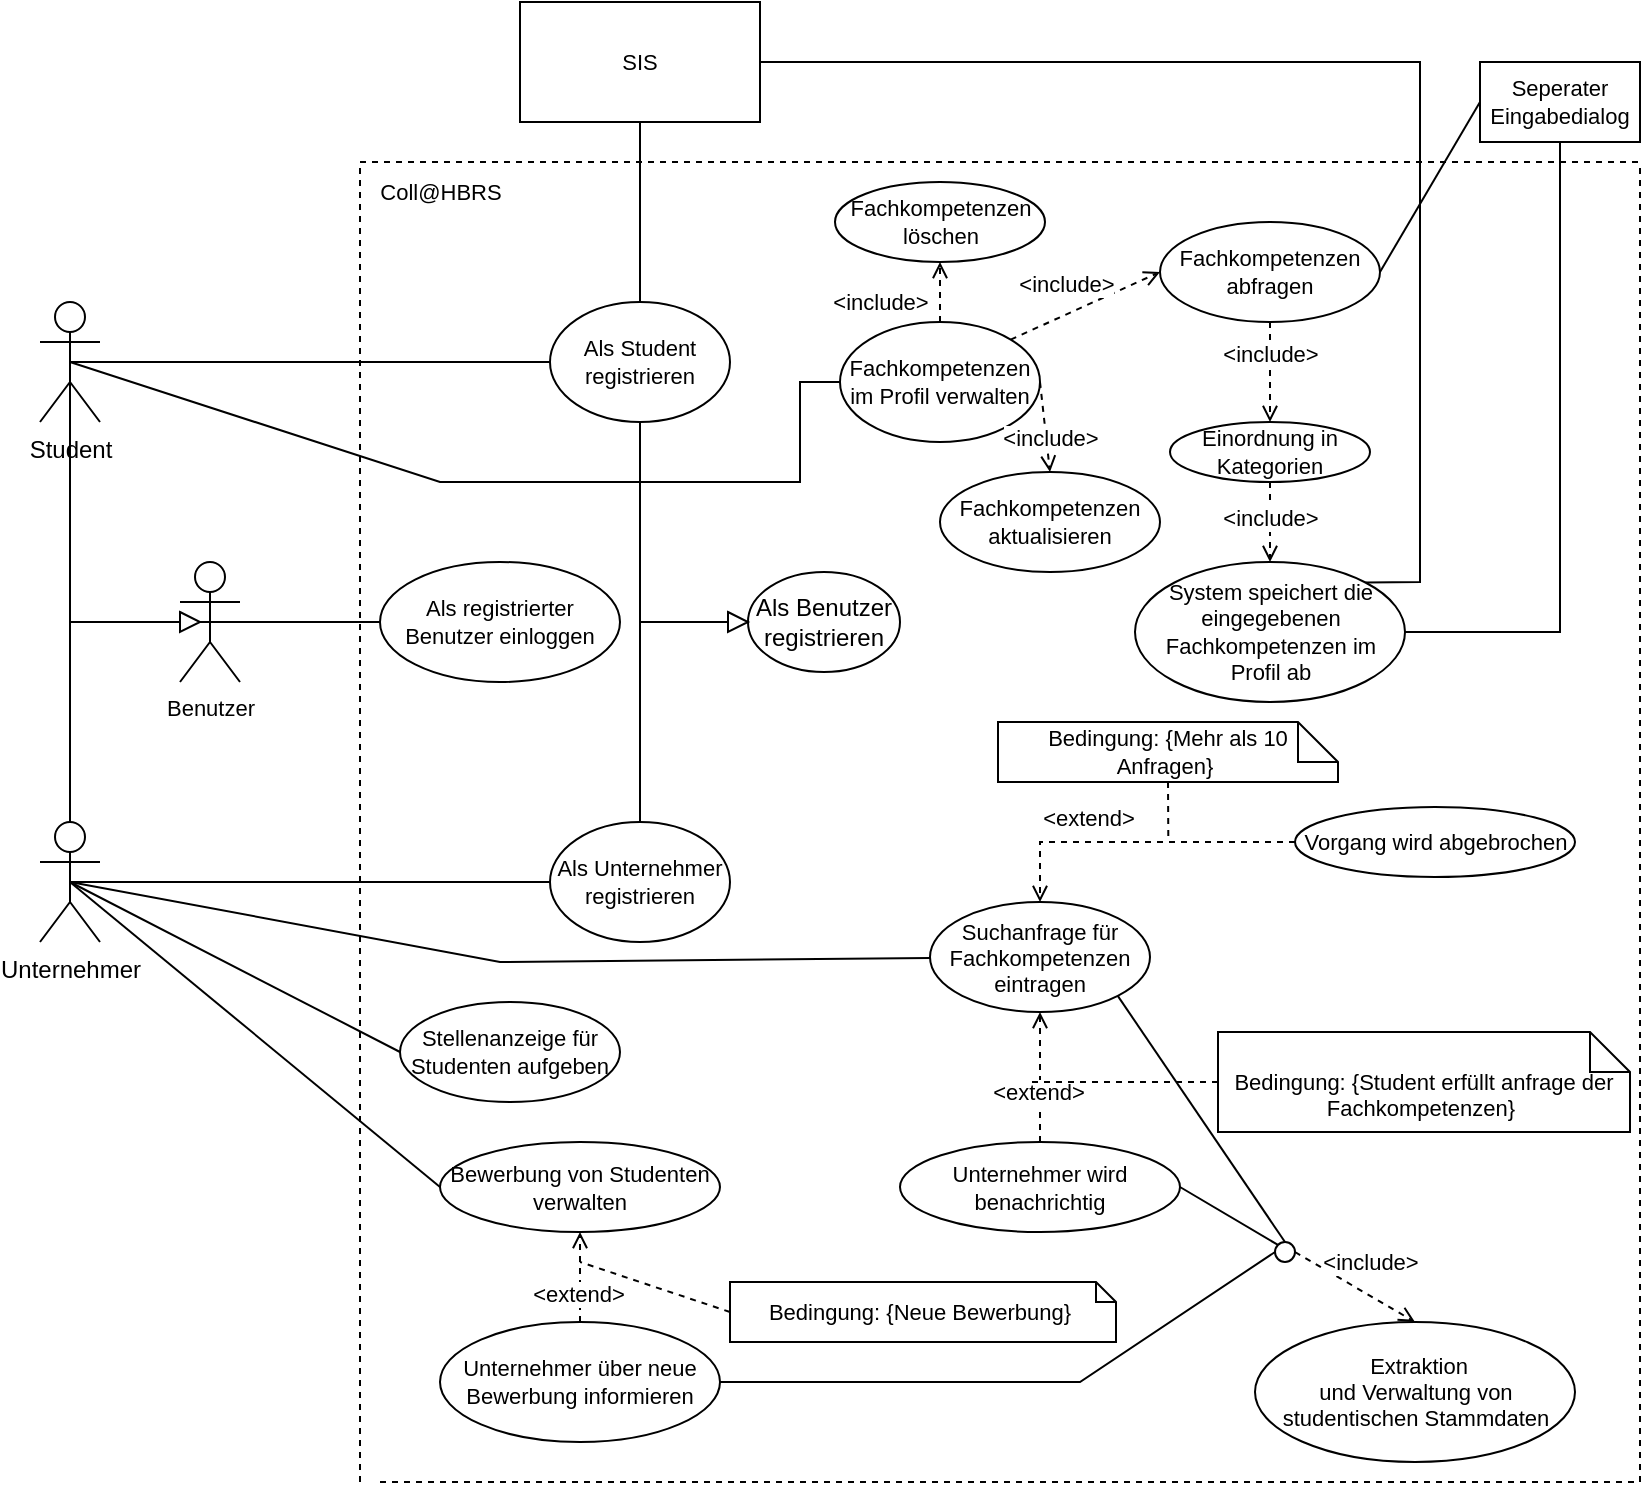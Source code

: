 <mxfile version="20.4.1" type="github"><diagram id="yYdHLpiKOn7V-xYTuKso" name="Seite-1"><mxGraphModel dx="4358" dy="3341" grid="1" gridSize="10" guides="1" tooltips="1" connect="1" arrows="1" fold="1" page="1" pageScale="1" pageWidth="827" pageHeight="1169" math="0" shadow="0"><root><mxCell id="0"/><mxCell id="1" parent="0"/><mxCell id="eU06C_vdpE9B9NxVVwzA-37" style="edgeStyle=none;shape=connector;rounded=0;orthogonalLoop=1;jettySize=auto;html=1;exitX=0.5;exitY=0.5;exitDx=0;exitDy=0;exitPerimeter=0;labelBackgroundColor=default;strokeColor=default;fontFamily=Helvetica;fontSize=11;fontColor=default;endArrow=none;" edge="1" parent="1" source="eU06C_vdpE9B9NxVVwzA-1"><mxGeometry relative="1" as="geometry"><mxPoint x="-1627" y="-2010" as="targetPoint"/></mxGeometry></mxCell><mxCell id="eU06C_vdpE9B9NxVVwzA-49" style="edgeStyle=none;shape=connector;rounded=0;orthogonalLoop=1;jettySize=auto;html=1;exitX=0.5;exitY=0.5;exitDx=0;exitDy=0;exitPerimeter=0;labelBackgroundColor=default;strokeColor=default;fontFamily=Helvetica;fontSize=11;fontColor=default;endArrow=none;entryX=0;entryY=0.5;entryDx=0;entryDy=0;" edge="1" parent="1" source="eU06C_vdpE9B9NxVVwzA-1" target="eU06C_vdpE9B9NxVVwzA-48"><mxGeometry relative="1" as="geometry"><mxPoint x="-1442" y="-2080" as="targetPoint"/><Array as="points"><mxPoint x="-1442" y="-2080"/><mxPoint x="-1262" y="-2080"/><mxPoint x="-1262" y="-2130"/></Array></mxGeometry></mxCell><mxCell id="eU06C_vdpE9B9NxVVwzA-1" value="Student" style="shape=umlActor;verticalLabelPosition=bottom;verticalAlign=top;html=1;outlineConnect=0;" vertex="1" parent="1"><mxGeometry x="-1642" y="-2170" width="30" height="60" as="geometry"/></mxCell><mxCell id="eU06C_vdpE9B9NxVVwzA-18" style="edgeStyle=none;shape=connector;rounded=0;orthogonalLoop=1;jettySize=auto;html=1;exitX=0.5;exitY=0.5;exitDx=0;exitDy=0;exitPerimeter=0;labelBackgroundColor=default;strokeColor=default;fontFamily=Helvetica;fontSize=11;fontColor=default;endArrow=none;entryX=0;entryY=0.5;entryDx=0;entryDy=0;" edge="1" parent="1" source="eU06C_vdpE9B9NxVVwzA-4" target="eU06C_vdpE9B9NxVVwzA-27"><mxGeometry relative="1" as="geometry"><mxPoint x="-1462" y="-1940" as="targetPoint"/></mxGeometry></mxCell><mxCell id="eU06C_vdpE9B9NxVVwzA-36" style="edgeStyle=none;shape=connector;rounded=0;orthogonalLoop=1;jettySize=auto;html=1;exitX=0.5;exitY=0;exitDx=0;exitDy=0;exitPerimeter=0;entryX=0.5;entryY=0.5;entryDx=0;entryDy=0;entryPerimeter=0;labelBackgroundColor=default;strokeColor=default;fontFamily=Helvetica;fontSize=11;fontColor=default;endArrow=none;" edge="1" parent="1" source="eU06C_vdpE9B9NxVVwzA-4" target="eU06C_vdpE9B9NxVVwzA-20"><mxGeometry relative="1" as="geometry"><Array as="points"><mxPoint x="-1627" y="-2010"/></Array></mxGeometry></mxCell><mxCell id="eU06C_vdpE9B9NxVVwzA-79" style="edgeStyle=none;shape=connector;rounded=0;orthogonalLoop=1;jettySize=auto;html=1;exitX=0.5;exitY=0.5;exitDx=0;exitDy=0;exitPerimeter=0;entryX=0;entryY=0.5;entryDx=0;entryDy=0;labelBackgroundColor=default;strokeColor=default;fontFamily=Helvetica;fontSize=11;fontColor=default;endArrow=none;endFill=0;" edge="1" parent="1" source="eU06C_vdpE9B9NxVVwzA-4" target="eU06C_vdpE9B9NxVVwzA-78"><mxGeometry relative="1" as="geometry"/></mxCell><mxCell id="eU06C_vdpE9B9NxVVwzA-81" style="edgeStyle=none;shape=connector;rounded=0;orthogonalLoop=1;jettySize=auto;html=1;exitX=0.5;exitY=0.5;exitDx=0;exitDy=0;exitPerimeter=0;labelBackgroundColor=default;strokeColor=default;fontFamily=Helvetica;fontSize=11;fontColor=default;endArrow=none;endFill=0;" edge="1" parent="1" source="eU06C_vdpE9B9NxVVwzA-4" target="eU06C_vdpE9B9NxVVwzA-80"><mxGeometry relative="1" as="geometry"><Array as="points"><mxPoint x="-1412" y="-1840"/></Array></mxGeometry></mxCell><mxCell id="eU06C_vdpE9B9NxVVwzA-96" style="edgeStyle=none;shape=connector;rounded=0;orthogonalLoop=1;jettySize=auto;html=1;exitX=0.5;exitY=0.5;exitDx=0;exitDy=0;exitPerimeter=0;entryX=0;entryY=0.5;entryDx=0;entryDy=0;labelBackgroundColor=default;strokeColor=default;fontFamily=Helvetica;fontSize=11;fontColor=default;endArrow=none;endFill=0;" edge="1" parent="1" source="eU06C_vdpE9B9NxVVwzA-4" target="eU06C_vdpE9B9NxVVwzA-95"><mxGeometry relative="1" as="geometry"/></mxCell><mxCell id="eU06C_vdpE9B9NxVVwzA-4" value="Unternehmer" style="shape=umlActor;verticalLabelPosition=bottom;verticalAlign=top;html=1;outlineConnect=0;" vertex="1" parent="1"><mxGeometry x="-1642" y="-1910" width="30" height="60" as="geometry"/></mxCell><mxCell id="eU06C_vdpE9B9NxVVwzA-6" value="" style="endArrow=none;dashed=1;html=1;rounded=0;" edge="1" parent="1"><mxGeometry width="50" height="50" relative="1" as="geometry"><mxPoint x="-1482" y="-2240" as="sourcePoint"/><mxPoint x="-842" y="-2240" as="targetPoint"/></mxGeometry></mxCell><mxCell id="eU06C_vdpE9B9NxVVwzA-7" value="" style="endArrow=none;dashed=1;html=1;rounded=0;" edge="1" parent="1"><mxGeometry width="50" height="50" relative="1" as="geometry"><mxPoint x="-1482" y="-1580" as="sourcePoint"/><mxPoint x="-1482" y="-2240" as="targetPoint"/></mxGeometry></mxCell><mxCell id="eU06C_vdpE9B9NxVVwzA-9" value="" style="endArrow=none;dashed=1;html=1;rounded=0;" edge="1" parent="1"><mxGeometry width="50" height="50" relative="1" as="geometry"><mxPoint x="-842" y="-1580" as="sourcePoint"/><mxPoint x="-842" y="-2240" as="targetPoint"/></mxGeometry></mxCell><mxCell id="eU06C_vdpE9B9NxVVwzA-35" style="edgeStyle=none;shape=connector;rounded=0;orthogonalLoop=1;jettySize=auto;html=1;exitX=0;exitY=0.5;exitDx=0;exitDy=0;labelBackgroundColor=default;strokeColor=default;fontFamily=Helvetica;fontSize=11;fontColor=default;endArrow=none;startArrow=none;" edge="1" parent="1" source="eU06C_vdpE9B9NxVVwzA-38"><mxGeometry relative="1" as="geometry"><mxPoint x="-1342" y="-2010" as="targetPoint"/></mxGeometry></mxCell><mxCell id="eU06C_vdpE9B9NxVVwzA-10" value="Als Benutzer registrieren" style="ellipse;whiteSpace=wrap;html=1;" vertex="1" parent="1"><mxGeometry x="-1288" y="-2035" width="76" height="50" as="geometry"/></mxCell><mxCell id="eU06C_vdpE9B9NxVVwzA-16" value="" style="endArrow=none;html=1;rounded=0;exitX=0.5;exitY=0.5;exitDx=0;exitDy=0;exitPerimeter=0;entryX=0;entryY=0.5;entryDx=0;entryDy=0;" edge="1" parent="1" source="eU06C_vdpE9B9NxVVwzA-1" target="eU06C_vdpE9B9NxVVwzA-26"><mxGeometry width="50" height="50" relative="1" as="geometry"><mxPoint x="-1442" y="-2120" as="sourcePoint"/><mxPoint x="-1462" y="-2190" as="targetPoint"/></mxGeometry></mxCell><mxCell id="eU06C_vdpE9B9NxVVwzA-45" style="edgeStyle=none;shape=connector;rounded=0;orthogonalLoop=1;jettySize=auto;html=1;exitX=0.5;exitY=0.5;exitDx=0;exitDy=0;exitPerimeter=0;entryX=0;entryY=0.5;entryDx=0;entryDy=0;labelBackgroundColor=default;strokeColor=default;fontFamily=Helvetica;fontSize=11;fontColor=default;endArrow=none;" edge="1" parent="1" source="eU06C_vdpE9B9NxVVwzA-20" target="eU06C_vdpE9B9NxVVwzA-44"><mxGeometry relative="1" as="geometry"/></mxCell><mxCell id="eU06C_vdpE9B9NxVVwzA-20" value="Benutzer&lt;br&gt;" style="shape=umlActor;verticalLabelPosition=bottom;verticalAlign=top;html=1;outlineConnect=0;fontFamily=Helvetica;fontSize=11;fontColor=default;" vertex="1" parent="1"><mxGeometry x="-1572" y="-2040" width="30" height="60" as="geometry"/></mxCell><mxCell id="eU06C_vdpE9B9NxVVwzA-30" style="edgeStyle=none;shape=connector;rounded=0;orthogonalLoop=1;jettySize=auto;html=1;exitX=0.5;exitY=1;exitDx=0;exitDy=0;labelBackgroundColor=default;strokeColor=default;fontFamily=Helvetica;fontSize=11;fontColor=default;endArrow=none;" edge="1" parent="1" source="eU06C_vdpE9B9NxVVwzA-26"><mxGeometry relative="1" as="geometry"><mxPoint x="-1342" y="-2000" as="targetPoint"/></mxGeometry></mxCell><mxCell id="eU06C_vdpE9B9NxVVwzA-47" style="edgeStyle=none;shape=connector;rounded=0;orthogonalLoop=1;jettySize=auto;html=1;exitX=0.5;exitY=0;exitDx=0;exitDy=0;entryX=0.5;entryY=1;entryDx=0;entryDy=0;labelBackgroundColor=default;strokeColor=default;fontFamily=Helvetica;fontSize=11;fontColor=default;endArrow=none;" edge="1" parent="1" source="eU06C_vdpE9B9NxVVwzA-26" target="eU06C_vdpE9B9NxVVwzA-46"><mxGeometry relative="1" as="geometry"/></mxCell><mxCell id="eU06C_vdpE9B9NxVVwzA-26" value="Als Student &lt;br&gt;registrieren" style="ellipse;whiteSpace=wrap;html=1;fontFamily=Helvetica;fontSize=11;fontColor=default;" vertex="1" parent="1"><mxGeometry x="-1387" y="-2170" width="90" height="60" as="geometry"/></mxCell><mxCell id="eU06C_vdpE9B9NxVVwzA-31" style="edgeStyle=none;shape=connector;rounded=0;orthogonalLoop=1;jettySize=auto;html=1;exitX=0.5;exitY=0;exitDx=0;exitDy=0;labelBackgroundColor=default;strokeColor=default;fontFamily=Helvetica;fontSize=11;fontColor=default;endArrow=none;" edge="1" parent="1" source="eU06C_vdpE9B9NxVVwzA-27"><mxGeometry relative="1" as="geometry"><mxPoint x="-1342" y="-2000" as="targetPoint"/></mxGeometry></mxCell><mxCell id="eU06C_vdpE9B9NxVVwzA-27" value="Als Unternehmer&lt;br&gt;registrieren" style="ellipse;whiteSpace=wrap;html=1;fontFamily=Helvetica;fontSize=11;fontColor=default;" vertex="1" parent="1"><mxGeometry x="-1387" y="-1910" width="90" height="60" as="geometry"/></mxCell><mxCell id="eU06C_vdpE9B9NxVVwzA-39" value="" style="triangle;whiteSpace=wrap;html=1;fontFamily=Helvetica;fontSize=11;fontColor=default;" vertex="1" parent="1"><mxGeometry x="-1572" y="-2015" width="10" height="10" as="geometry"/></mxCell><mxCell id="eU06C_vdpE9B9NxVVwzA-43" style="edgeStyle=none;shape=connector;rounded=0;orthogonalLoop=1;jettySize=auto;html=1;exitX=0;exitY=0.5;exitDx=0;exitDy=0;labelBackgroundColor=default;strokeColor=default;fontFamily=Helvetica;fontSize=11;fontColor=default;endArrow=none;" edge="1" parent="1" source="eU06C_vdpE9B9NxVVwzA-38"><mxGeometry relative="1" as="geometry"><mxPoint x="-1302" y="-2010" as="targetPoint"/></mxGeometry></mxCell><mxCell id="eU06C_vdpE9B9NxVVwzA-38" value="" style="triangle;whiteSpace=wrap;html=1;fontFamily=Helvetica;fontSize=11;fontColor=default;" vertex="1" parent="1"><mxGeometry x="-1298" y="-2015" width="10" height="10" as="geometry"/></mxCell><mxCell id="eU06C_vdpE9B9NxVVwzA-41" value="" style="edgeStyle=none;shape=connector;rounded=0;orthogonalLoop=1;jettySize=auto;html=1;exitX=0;exitY=0.5;exitDx=0;exitDy=0;labelBackgroundColor=default;strokeColor=default;fontFamily=Helvetica;fontSize=11;fontColor=default;endArrow=none;" edge="1" parent="1" source="eU06C_vdpE9B9NxVVwzA-10" target="eU06C_vdpE9B9NxVVwzA-38"><mxGeometry relative="1" as="geometry"><mxPoint x="-1392" y="-2010" as="targetPoint"/><mxPoint x="-1348" y="-2010" as="sourcePoint"/></mxGeometry></mxCell><mxCell id="eU06C_vdpE9B9NxVVwzA-42" value="Coll@HBRS" style="text;html=1;align=center;verticalAlign=middle;resizable=0;points=[];autosize=1;strokeColor=none;fillColor=none;fontSize=11;fontFamily=Helvetica;fontColor=default;" vertex="1" parent="1"><mxGeometry x="-1482" y="-2240" width="80" height="30" as="geometry"/></mxCell><mxCell id="eU06C_vdpE9B9NxVVwzA-44" value="Als registrierter&lt;br&gt;Benutzer einloggen" style="ellipse;whiteSpace=wrap;html=1;fontFamily=Helvetica;fontSize=11;fontColor=default;" vertex="1" parent="1"><mxGeometry x="-1472" y="-2040" width="120" height="60" as="geometry"/></mxCell><mxCell id="eU06C_vdpE9B9NxVVwzA-46" value="SIS" style="rounded=0;whiteSpace=wrap;html=1;fontFamily=Helvetica;fontSize=11;fontColor=default;" vertex="1" parent="1"><mxGeometry x="-1402" y="-2320" width="120" height="60" as="geometry"/></mxCell><mxCell id="eU06C_vdpE9B9NxVVwzA-48" value="Fachkompetenzen im Profil verwalten" style="ellipse;whiteSpace=wrap;html=1;fontFamily=Helvetica;fontSize=11;fontColor=default;" vertex="1" parent="1"><mxGeometry x="-1242" y="-2160" width="100" height="60" as="geometry"/></mxCell><mxCell id="eU06C_vdpE9B9NxVVwzA-68" style="edgeStyle=none;shape=connector;rounded=0;orthogonalLoop=1;jettySize=auto;html=1;exitX=1;exitY=0.5;exitDx=0;exitDy=0;entryX=0;entryY=0.5;entryDx=0;entryDy=0;labelBackgroundColor=default;strokeColor=default;fontFamily=Helvetica;fontSize=11;fontColor=default;endArrow=none;endFill=0;" edge="1" parent="1" source="eU06C_vdpE9B9NxVVwzA-50" target="eU06C_vdpE9B9NxVVwzA-67"><mxGeometry relative="1" as="geometry"/></mxCell><mxCell id="eU06C_vdpE9B9NxVVwzA-50" value="Fachkompetenzen abfragen" style="ellipse;whiteSpace=wrap;html=1;fontFamily=Helvetica;fontSize=11;fontColor=default;" vertex="1" parent="1"><mxGeometry x="-1082" y="-2210" width="110" height="50" as="geometry"/></mxCell><mxCell id="eU06C_vdpE9B9NxVVwzA-55" value="" style="endArrow=open;dashed=1;html=1;rounded=0;labelBackgroundColor=default;strokeColor=default;fontFamily=Helvetica;fontSize=11;fontColor=default;exitX=1;exitY=0;exitDx=0;exitDy=0;entryX=0;entryY=0.5;entryDx=0;entryDy=0;endFill=0;" edge="1" parent="1" source="eU06C_vdpE9B9NxVVwzA-48" target="eU06C_vdpE9B9NxVVwzA-50"><mxGeometry width="50" height="50" relative="1" as="geometry"><mxPoint x="-1062" y="-2040" as="sourcePoint"/><mxPoint x="-1012" y="-2090" as="targetPoint"/></mxGeometry></mxCell><mxCell id="eU06C_vdpE9B9NxVVwzA-59" value="&amp;lt;include&amp;gt;" style="edgeLabel;html=1;align=center;verticalAlign=middle;resizable=0;points=[];fontSize=11;fontFamily=Helvetica;fontColor=default;" vertex="1" connectable="0" parent="eU06C_vdpE9B9NxVVwzA-55"><mxGeometry x="-0.266" relative="1" as="geometry"><mxPoint y="-16" as="offset"/></mxGeometry></mxCell><mxCell id="eU06C_vdpE9B9NxVVwzA-56" style="edgeStyle=none;shape=connector;rounded=0;orthogonalLoop=1;jettySize=auto;html=1;exitX=0;exitY=0.5;exitDx=0;exitDy=0;labelBackgroundColor=default;strokeColor=default;fontFamily=Helvetica;fontSize=11;fontColor=default;endArrow=none;" edge="1" parent="1" source="eU06C_vdpE9B9NxVVwzA-50" target="eU06C_vdpE9B9NxVVwzA-50"><mxGeometry relative="1" as="geometry"/></mxCell><mxCell id="eU06C_vdpE9B9NxVVwzA-70" style="edgeStyle=none;shape=connector;rounded=0;orthogonalLoop=1;jettySize=auto;html=1;exitX=0.5;exitY=1;exitDx=0;exitDy=0;entryX=0.5;entryY=0;entryDx=0;entryDy=0;labelBackgroundColor=default;strokeColor=default;fontFamily=Helvetica;fontSize=11;fontColor=default;endArrow=open;endFill=0;dashed=1;" edge="1" parent="1" source="eU06C_vdpE9B9NxVVwzA-60" target="eU06C_vdpE9B9NxVVwzA-66"><mxGeometry relative="1" as="geometry"/></mxCell><mxCell id="eU06C_vdpE9B9NxVVwzA-71" value="&amp;lt;include&amp;gt;" style="edgeLabel;html=1;align=center;verticalAlign=middle;resizable=0;points=[];fontSize=11;fontFamily=Helvetica;fontColor=default;" vertex="1" connectable="0" parent="eU06C_vdpE9B9NxVVwzA-70"><mxGeometry x="-0.48" relative="1" as="geometry"><mxPoint y="7" as="offset"/></mxGeometry></mxCell><mxCell id="eU06C_vdpE9B9NxVVwzA-60" value="Einordnung in Kategorien" style="ellipse;whiteSpace=wrap;html=1;fontFamily=Helvetica;fontSize=11;fontColor=default;" vertex="1" parent="1"><mxGeometry x="-1077" y="-2110" width="100" height="30" as="geometry"/></mxCell><mxCell id="eU06C_vdpE9B9NxVVwzA-63" value="" style="endArrow=open;html=1;rounded=0;labelBackgroundColor=default;strokeColor=default;fontFamily=Helvetica;fontSize=11;fontColor=default;shape=connector;exitX=0.5;exitY=1;exitDx=0;exitDy=0;entryX=0.5;entryY=0;entryDx=0;entryDy=0;dashed=1;endFill=0;" edge="1" parent="1" source="eU06C_vdpE9B9NxVVwzA-50" target="eU06C_vdpE9B9NxVVwzA-60"><mxGeometry width="50" height="50" relative="1" as="geometry"><mxPoint x="-1032" y="-1960" as="sourcePoint"/><mxPoint x="-982" y="-2010" as="targetPoint"/></mxGeometry></mxCell><mxCell id="eU06C_vdpE9B9NxVVwzA-65" value="&amp;lt;include&amp;gt;" style="edgeLabel;html=1;align=center;verticalAlign=middle;resizable=0;points=[];fontSize=11;fontFamily=Helvetica;fontColor=default;" vertex="1" connectable="0" parent="eU06C_vdpE9B9NxVVwzA-63"><mxGeometry x="-0.38" relative="1" as="geometry"><mxPoint as="offset"/></mxGeometry></mxCell><mxCell id="eU06C_vdpE9B9NxVVwzA-69" style="edgeStyle=none;shape=connector;rounded=0;orthogonalLoop=1;jettySize=auto;html=1;exitX=1;exitY=0.5;exitDx=0;exitDy=0;entryX=0.5;entryY=1;entryDx=0;entryDy=0;labelBackgroundColor=default;strokeColor=default;fontFamily=Helvetica;fontSize=11;fontColor=default;endArrow=none;endFill=0;" edge="1" parent="1" source="eU06C_vdpE9B9NxVVwzA-66" target="eU06C_vdpE9B9NxVVwzA-67"><mxGeometry relative="1" as="geometry"><Array as="points"><mxPoint x="-882" y="-2005"/></Array></mxGeometry></mxCell><mxCell id="eU06C_vdpE9B9NxVVwzA-105" style="edgeStyle=none;shape=connector;rounded=0;orthogonalLoop=1;jettySize=auto;html=1;exitX=1;exitY=0;exitDx=0;exitDy=0;labelBackgroundColor=default;strokeColor=default;fontFamily=Helvetica;fontSize=11;fontColor=default;endArrow=none;endFill=0;entryX=1;entryY=0.5;entryDx=0;entryDy=0;" edge="1" parent="1" source="eU06C_vdpE9B9NxVVwzA-66" target="eU06C_vdpE9B9NxVVwzA-46"><mxGeometry relative="1" as="geometry"><mxPoint x="-952" y="-2029" as="targetPoint"/><Array as="points"><mxPoint x="-952" y="-2030"/><mxPoint x="-952" y="-2290"/></Array></mxGeometry></mxCell><mxCell id="eU06C_vdpE9B9NxVVwzA-66" value="System speichert die eingegebenen Fachkompetenzen im Profil ab" style="ellipse;whiteSpace=wrap;html=1;fontFamily=Helvetica;fontSize=11;fontColor=default;" vertex="1" parent="1"><mxGeometry x="-1094.5" y="-2040" width="135" height="70" as="geometry"/></mxCell><mxCell id="eU06C_vdpE9B9NxVVwzA-67" value="Seperater Eingabedialog" style="rounded=0;whiteSpace=wrap;html=1;fontFamily=Helvetica;fontSize=11;fontColor=default;" vertex="1" parent="1"><mxGeometry x="-922" y="-2290" width="80" height="40" as="geometry"/></mxCell><mxCell id="eU06C_vdpE9B9NxVVwzA-72" value="Fachkompetenzen löschen" style="ellipse;whiteSpace=wrap;html=1;fontFamily=Helvetica;fontSize=11;fontColor=default;" vertex="1" parent="1"><mxGeometry x="-1244.5" y="-2230" width="105" height="40" as="geometry"/></mxCell><mxCell id="eU06C_vdpE9B9NxVVwzA-73" value="" style="endArrow=open;dashed=1;html=1;rounded=0;labelBackgroundColor=default;strokeColor=default;fontFamily=Helvetica;fontSize=11;fontColor=default;exitX=0.5;exitY=0;exitDx=0;exitDy=0;entryX=0.5;entryY=1;entryDx=0;entryDy=0;endFill=0;" edge="1" parent="1" target="eU06C_vdpE9B9NxVVwzA-72" source="eU06C_vdpE9B9NxVVwzA-48"><mxGeometry width="50" height="50" relative="1" as="geometry"><mxPoint x="-1122.004" y="-1878.284" as="sourcePoint"/><mxPoint x="-984.43" y="-1800" as="targetPoint"/></mxGeometry></mxCell><mxCell id="eU06C_vdpE9B9NxVVwzA-74" value="&amp;lt;include&amp;gt;" style="edgeLabel;html=1;align=center;verticalAlign=middle;resizable=0;points=[];fontSize=11;fontFamily=Helvetica;fontColor=default;" vertex="1" connectable="0" parent="eU06C_vdpE9B9NxVVwzA-73"><mxGeometry x="-0.266" relative="1" as="geometry"><mxPoint x="-30" y="1" as="offset"/></mxGeometry></mxCell><mxCell id="eU06C_vdpE9B9NxVVwzA-75" value="Fachkompetenzen aktualisieren" style="ellipse;whiteSpace=wrap;html=1;fontFamily=Helvetica;fontSize=11;fontColor=default;" vertex="1" parent="1"><mxGeometry x="-1192" y="-2085" width="110" height="50" as="geometry"/></mxCell><mxCell id="eU06C_vdpE9B9NxVVwzA-76" value="" style="endArrow=open;dashed=1;html=1;rounded=0;labelBackgroundColor=default;strokeColor=default;fontFamily=Helvetica;fontSize=11;fontColor=default;exitX=1;exitY=0.5;exitDx=0;exitDy=0;entryX=0.5;entryY=0;entryDx=0;entryDy=0;endFill=0;" edge="1" parent="1" target="eU06C_vdpE9B9NxVVwzA-75" source="eU06C_vdpE9B9NxVVwzA-48"><mxGeometry width="50" height="50" relative="1" as="geometry"><mxPoint x="-1162.004" y="-1868.284" as="sourcePoint"/><mxPoint x="-1024.43" y="-1790" as="targetPoint"/></mxGeometry></mxCell><mxCell id="eU06C_vdpE9B9NxVVwzA-77" value="&amp;lt;include&amp;gt;" style="edgeLabel;html=1;align=center;verticalAlign=middle;resizable=0;points=[];fontSize=11;fontFamily=Helvetica;fontColor=default;" vertex="1" connectable="0" parent="eU06C_vdpE9B9NxVVwzA-76"><mxGeometry x="-0.266" relative="1" as="geometry"><mxPoint x="3" y="11" as="offset"/></mxGeometry></mxCell><mxCell id="eU06C_vdpE9B9NxVVwzA-78" value="Stellenanzeige für Studenten aufgeben" style="ellipse;whiteSpace=wrap;html=1;fontFamily=Helvetica;fontSize=11;fontColor=default;" vertex="1" parent="1"><mxGeometry x="-1462" y="-1820" width="110" height="50" as="geometry"/></mxCell><mxCell id="eU06C_vdpE9B9NxVVwzA-83" style="edgeStyle=none;shape=connector;rounded=0;orthogonalLoop=1;jettySize=auto;html=1;entryX=0.5;entryY=0;entryDx=0;entryDy=0;labelBackgroundColor=default;strokeColor=default;fontFamily=Helvetica;fontSize=11;fontColor=default;endArrow=open;endFill=0;dashed=1;exitX=0;exitY=0.5;exitDx=0;exitDy=0;" edge="1" parent="1" source="eU06C_vdpE9B9NxVVwzA-82" target="eU06C_vdpE9B9NxVVwzA-80"><mxGeometry relative="1" as="geometry"><mxPoint x="-1057" y="-1860" as="sourcePoint"/><Array as="points"><mxPoint x="-1107" y="-1900"/><mxPoint x="-1142" y="-1900"/></Array></mxGeometry></mxCell><mxCell id="eU06C_vdpE9B9NxVVwzA-84" value="&amp;lt;extend&amp;gt;" style="edgeLabel;html=1;align=center;verticalAlign=middle;resizable=0;points=[];fontSize=11;fontFamily=Helvetica;fontColor=default;" vertex="1" connectable="0" parent="eU06C_vdpE9B9NxVVwzA-83"><mxGeometry x="0.372" y="1" relative="1" as="geometry"><mxPoint x="4" y="-13" as="offset"/></mxGeometry></mxCell><mxCell id="eU06C_vdpE9B9NxVVwzA-109" style="edgeStyle=none;shape=connector;rounded=0;orthogonalLoop=1;jettySize=auto;html=1;exitX=1;exitY=1;exitDx=0;exitDy=0;entryX=0.5;entryY=0;entryDx=0;entryDy=0;labelBackgroundColor=default;strokeColor=default;fontFamily=Helvetica;fontSize=11;fontColor=default;endArrow=none;endFill=0;" edge="1" parent="1" source="eU06C_vdpE9B9NxVVwzA-80" target="eU06C_vdpE9B9NxVVwzA-107"><mxGeometry relative="1" as="geometry"/></mxCell><mxCell id="eU06C_vdpE9B9NxVVwzA-80" value="Suchanfrage für Fachkompetenzen eintragen" style="ellipse;whiteSpace=wrap;html=1;fontFamily=Helvetica;fontSize=11;fontColor=default;" vertex="1" parent="1"><mxGeometry x="-1197" y="-1870" width="110" height="55" as="geometry"/></mxCell><mxCell id="eU06C_vdpE9B9NxVVwzA-82" value="Vorgang wird abgebrochen" style="ellipse;whiteSpace=wrap;html=1;fontFamily=Helvetica;fontSize=11;fontColor=default;" vertex="1" parent="1"><mxGeometry x="-1014.5" y="-1917.5" width="140" height="35" as="geometry"/></mxCell><mxCell id="eU06C_vdpE9B9NxVVwzA-88" style="edgeStyle=none;shape=connector;rounded=0;orthogonalLoop=1;jettySize=auto;html=1;exitX=0.5;exitY=1;exitDx=0;exitDy=0;exitPerimeter=0;labelBackgroundColor=default;strokeColor=default;fontFamily=Helvetica;fontSize=11;fontColor=default;endArrow=none;endFill=0;dashed=1;" edge="1" parent="1" source="eU06C_vdpE9B9NxVVwzA-87"><mxGeometry relative="1" as="geometry"><mxPoint x="-1077.833" y="-1900" as="targetPoint"/></mxGeometry></mxCell><mxCell id="eU06C_vdpE9B9NxVVwzA-87" value="Bedingung: {Mehr als 10 Anfragen}&amp;nbsp;" style="shape=note;size=20;whiteSpace=wrap;html=1;fontFamily=Helvetica;fontSize=11;fontColor=default;" vertex="1" parent="1"><mxGeometry x="-1163" y="-1960" width="170" height="30" as="geometry"/></mxCell><mxCell id="eU06C_vdpE9B9NxVVwzA-92" style="edgeStyle=none;shape=connector;rounded=0;orthogonalLoop=1;jettySize=auto;html=1;exitX=0.5;exitY=0;exitDx=0;exitDy=0;entryX=0.5;entryY=1;entryDx=0;entryDy=0;labelBackgroundColor=default;strokeColor=default;fontFamily=Helvetica;fontSize=11;fontColor=default;endArrow=open;endFill=0;dashed=1;" edge="1" parent="1" source="eU06C_vdpE9B9NxVVwzA-89" target="eU06C_vdpE9B9NxVVwzA-80"><mxGeometry relative="1" as="geometry"><Array as="points"><mxPoint x="-1142" y="-1780"/></Array></mxGeometry></mxCell><mxCell id="eU06C_vdpE9B9NxVVwzA-94" value="&amp;lt;extend&amp;gt;" style="edgeLabel;html=1;align=center;verticalAlign=middle;resizable=0;points=[];fontSize=11;fontFamily=Helvetica;fontColor=default;" vertex="1" connectable="0" parent="eU06C_vdpE9B9NxVVwzA-92"><mxGeometry x="-0.212" y="1" relative="1" as="geometry"><mxPoint as="offset"/></mxGeometry></mxCell><mxCell id="eU06C_vdpE9B9NxVVwzA-110" style="edgeStyle=none;shape=connector;rounded=0;orthogonalLoop=1;jettySize=auto;html=1;exitX=1;exitY=0.5;exitDx=0;exitDy=0;entryX=0;entryY=0;entryDx=0;entryDy=0;labelBackgroundColor=default;strokeColor=default;fontFamily=Helvetica;fontSize=11;fontColor=default;endArrow=none;endFill=0;" edge="1" parent="1" source="eU06C_vdpE9B9NxVVwzA-89" target="eU06C_vdpE9B9NxVVwzA-107"><mxGeometry relative="1" as="geometry"/></mxCell><mxCell id="eU06C_vdpE9B9NxVVwzA-89" value="Unternehmer wird benachrichtig" style="ellipse;whiteSpace=wrap;html=1;fontFamily=Helvetica;fontSize=11;fontColor=default;" vertex="1" parent="1"><mxGeometry x="-1212" y="-1750" width="140" height="45" as="geometry"/></mxCell><mxCell id="eU06C_vdpE9B9NxVVwzA-93" style="edgeStyle=none;shape=connector;rounded=0;orthogonalLoop=1;jettySize=auto;html=1;exitX=0;exitY=0.5;exitDx=0;exitDy=0;exitPerimeter=0;labelBackgroundColor=default;strokeColor=default;fontFamily=Helvetica;fontSize=11;fontColor=default;endArrow=none;endFill=0;dashed=1;" edge="1" parent="1" source="eU06C_vdpE9B9NxVVwzA-90"><mxGeometry relative="1" as="geometry"><mxPoint x="-1147" y="-1780" as="targetPoint"/></mxGeometry></mxCell><mxCell id="eU06C_vdpE9B9NxVVwzA-90" value="&lt;br&gt;Bedingung: {Student erfüllt anfrage der Fachkompetenzen}&amp;nbsp;" style="shape=note;size=20;whiteSpace=wrap;html=1;fontFamily=Helvetica;fontSize=11;fontColor=default;" vertex="1" parent="1"><mxGeometry x="-1053" y="-1805" width="206" height="50" as="geometry"/></mxCell><mxCell id="eU06C_vdpE9B9NxVVwzA-95" value="Bewerbung von Studenten verwalten" style="ellipse;whiteSpace=wrap;html=1;fontFamily=Helvetica;fontSize=11;fontColor=default;" vertex="1" parent="1"><mxGeometry x="-1442" y="-1750" width="140" height="45" as="geometry"/></mxCell><mxCell id="eU06C_vdpE9B9NxVVwzA-100" style="edgeStyle=none;shape=connector;rounded=0;orthogonalLoop=1;jettySize=auto;html=1;exitX=0.5;exitY=0;exitDx=0;exitDy=0;entryX=0.5;entryY=1;entryDx=0;entryDy=0;labelBackgroundColor=default;strokeColor=default;fontFamily=Helvetica;fontSize=11;fontColor=default;endArrow=open;endFill=0;dashed=1;" edge="1" parent="1" source="eU06C_vdpE9B9NxVVwzA-97" target="eU06C_vdpE9B9NxVVwzA-95"><mxGeometry relative="1" as="geometry"/></mxCell><mxCell id="eU06C_vdpE9B9NxVVwzA-101" value="&amp;lt;extend&amp;gt;" style="edgeLabel;html=1;align=center;verticalAlign=middle;resizable=0;points=[];fontSize=11;fontFamily=Helvetica;fontColor=default;" vertex="1" connectable="0" parent="eU06C_vdpE9B9NxVVwzA-100"><mxGeometry x="-0.363" y="1" relative="1" as="geometry"><mxPoint as="offset"/></mxGeometry></mxCell><mxCell id="eU06C_vdpE9B9NxVVwzA-108" style="edgeStyle=none;shape=connector;rounded=0;orthogonalLoop=1;jettySize=auto;html=1;exitX=1;exitY=0.5;exitDx=0;exitDy=0;entryX=0;entryY=0.5;entryDx=0;entryDy=0;labelBackgroundColor=default;strokeColor=default;fontFamily=Helvetica;fontSize=11;fontColor=default;endArrow=none;endFill=0;" edge="1" parent="1" source="eU06C_vdpE9B9NxVVwzA-97" target="eU06C_vdpE9B9NxVVwzA-107"><mxGeometry relative="1" as="geometry"><Array as="points"><mxPoint x="-1122" y="-1630"/></Array></mxGeometry></mxCell><mxCell id="eU06C_vdpE9B9NxVVwzA-97" value="Unternehmer über neue Bewerbung informieren" style="ellipse;whiteSpace=wrap;html=1;fontFamily=Helvetica;fontSize=11;fontColor=default;" vertex="1" parent="1"><mxGeometry x="-1442" y="-1660" width="140" height="60" as="geometry"/></mxCell><mxCell id="eU06C_vdpE9B9NxVVwzA-102" style="edgeStyle=none;shape=connector;rounded=0;orthogonalLoop=1;jettySize=auto;html=1;exitX=0;exitY=0.5;exitDx=0;exitDy=0;exitPerimeter=0;labelBackgroundColor=default;strokeColor=default;fontFamily=Helvetica;fontSize=11;fontColor=default;endArrow=none;endFill=0;dashed=1;" edge="1" parent="1" source="eU06C_vdpE9B9NxVVwzA-98"><mxGeometry relative="1" as="geometry"><mxPoint x="-1372" y="-1690" as="targetPoint"/></mxGeometry></mxCell><mxCell id="eU06C_vdpE9B9NxVVwzA-98" value="Bedingung: {Neue Bewerbung}&amp;nbsp;" style="shape=note;size=10;whiteSpace=wrap;html=1;fontFamily=Helvetica;fontSize=11;fontColor=default;" vertex="1" parent="1"><mxGeometry x="-1297" y="-1680" width="193" height="30" as="geometry"/></mxCell><mxCell id="eU06C_vdpE9B9NxVVwzA-104" value="" style="endArrow=none;dashed=1;html=1;rounded=0;labelBackgroundColor=default;strokeColor=default;fontFamily=Helvetica;fontSize=11;fontColor=default;shape=connector;" edge="1" parent="1"><mxGeometry width="50" height="50" relative="1" as="geometry"><mxPoint x="-1472" y="-1580" as="sourcePoint"/><mxPoint x="-842" y="-1580" as="targetPoint"/></mxGeometry></mxCell><mxCell id="eU06C_vdpE9B9NxVVwzA-106" value="&amp;nbsp;Extraktion &lt;br/&gt;und Verwaltung von studentischen Stammdaten" style="ellipse;whiteSpace=wrap;html=1;fontFamily=Helvetica;fontSize=11;fontColor=default;" vertex="1" parent="1"><mxGeometry x="-1034.5" y="-1660" width="160" height="70" as="geometry"/></mxCell><mxCell id="eU06C_vdpE9B9NxVVwzA-111" style="edgeStyle=none;shape=connector;rounded=0;orthogonalLoop=1;jettySize=auto;html=1;exitX=1;exitY=0.5;exitDx=0;exitDy=0;entryX=0.5;entryY=0;entryDx=0;entryDy=0;labelBackgroundColor=default;strokeColor=default;fontFamily=Helvetica;fontSize=11;fontColor=default;endArrow=open;endFill=0;dashed=1;" edge="1" parent="1" source="eU06C_vdpE9B9NxVVwzA-107" target="eU06C_vdpE9B9NxVVwzA-106"><mxGeometry relative="1" as="geometry"/></mxCell><mxCell id="eU06C_vdpE9B9NxVVwzA-112" value="&amp;lt;include&amp;gt;" style="edgeLabel;html=1;align=center;verticalAlign=middle;resizable=0;points=[];fontSize=11;fontFamily=Helvetica;fontColor=default;" vertex="1" connectable="0" parent="eU06C_vdpE9B9NxVVwzA-111"><mxGeometry x="-0.381" y="1" relative="1" as="geometry"><mxPoint x="18" y="-5" as="offset"/></mxGeometry></mxCell><mxCell id="eU06C_vdpE9B9NxVVwzA-107" value="" style="ellipse;whiteSpace=wrap;html=1;aspect=fixed;fontFamily=Helvetica;fontSize=11;fontColor=default;" vertex="1" parent="1"><mxGeometry x="-1024.5" y="-1700" width="10" height="10" as="geometry"/></mxCell></root></mxGraphModel></diagram></mxfile>